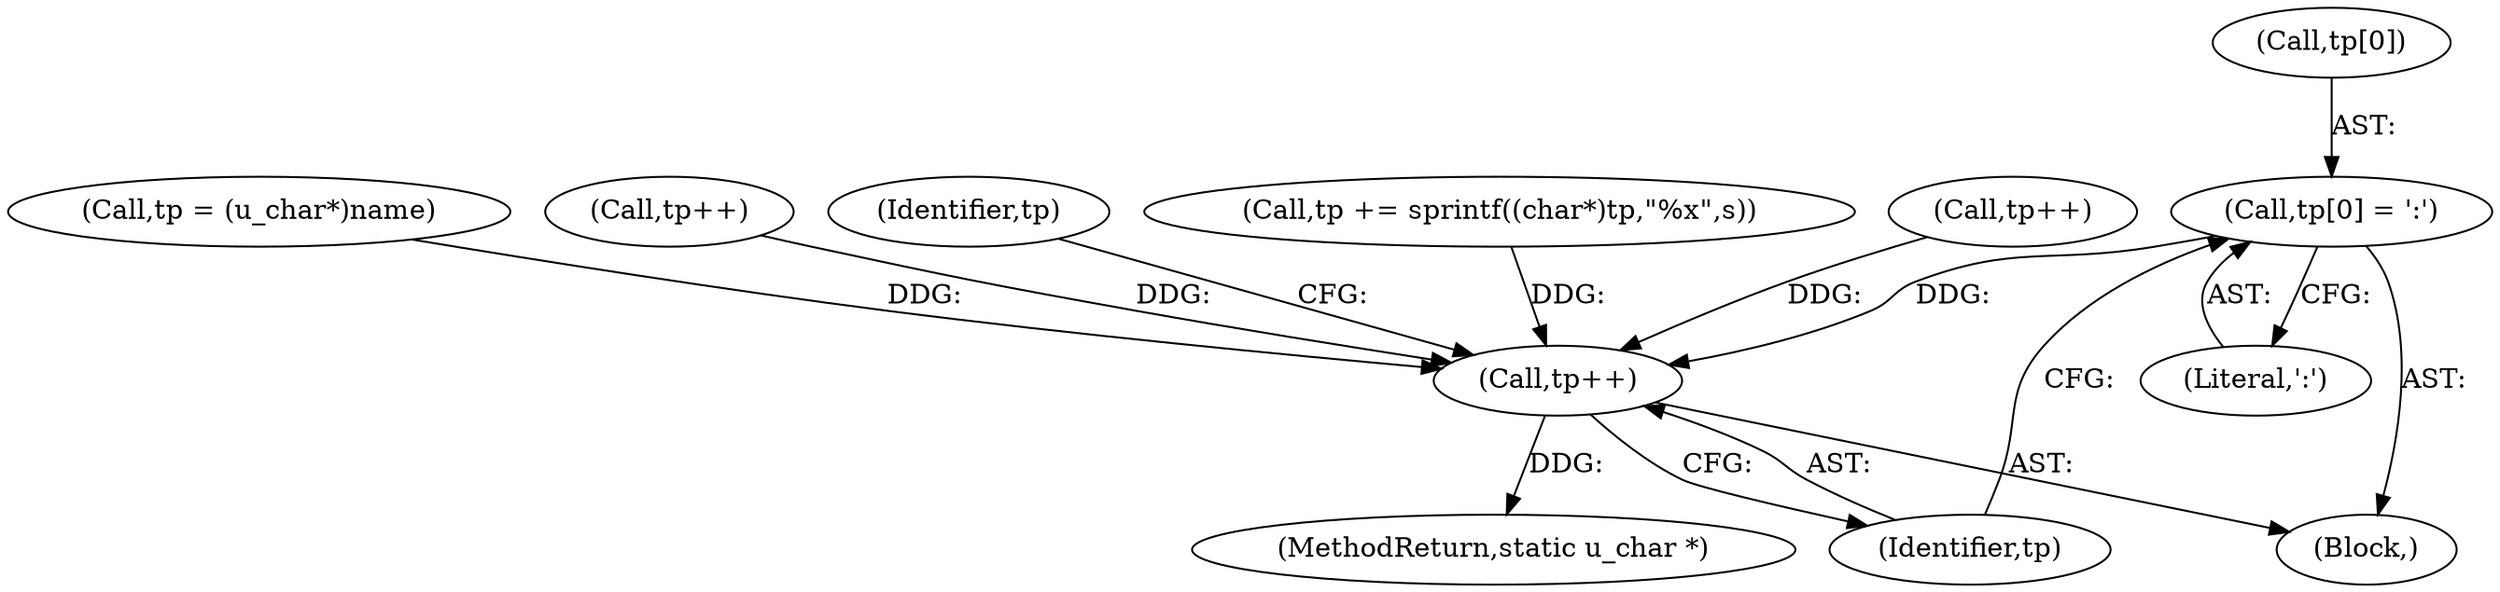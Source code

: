 digraph "0_php-src_2fefae47716d501aec41c1102f3fd4531f070b05_0@array" {
"1000733" [label="(Call,tp[0] = ':')"];
"1000738" [label="(Call,tp++)"];
"1000734" [label="(Call,tp[0])"];
"1000732" [label="(Block,)"];
"1000737" [label="(Literal,':')"];
"1000739" [label="(Identifier,tp)"];
"1000707" [label="(Call,tp++)"];
"1000742" [label="(Identifier,tp)"];
"1000682" [label="(Call,tp += sprintf((char*)tp,\"%x\",s))"];
"1000733" [label="(Call,tp[0] = ':')"];
"1001247" [label="(MethodReturn,static u_char *)"];
"1000738" [label="(Call,tp++)"];
"1000726" [label="(Call,tp++)"];
"1000638" [label="(Call,tp = (u_char*)name)"];
"1000733" -> "1000732"  [label="AST: "];
"1000733" -> "1000737"  [label="CFG: "];
"1000734" -> "1000733"  [label="AST: "];
"1000737" -> "1000733"  [label="AST: "];
"1000739" -> "1000733"  [label="CFG: "];
"1000733" -> "1000738"  [label="DDG: "];
"1000738" -> "1000732"  [label="AST: "];
"1000738" -> "1000739"  [label="CFG: "];
"1000739" -> "1000738"  [label="AST: "];
"1000742" -> "1000738"  [label="CFG: "];
"1000738" -> "1001247"  [label="DDG: "];
"1000638" -> "1000738"  [label="DDG: "];
"1000682" -> "1000738"  [label="DDG: "];
"1000707" -> "1000738"  [label="DDG: "];
"1000726" -> "1000738"  [label="DDG: "];
}
